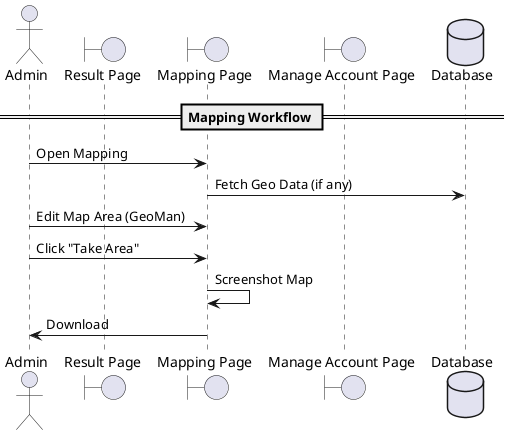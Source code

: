 @startuml
actor Admin

boundary "Result Page" as ResultPage
boundary "Mapping Page" as MappingPage
boundary "Manage Account Page" as AccountPage
database Database as Database

== Mapping Workflow ==
Admin -> MappingPage : Open Mapping
MappingPage -> Database : Fetch Geo Data (if any)
Admin -> MappingPage : Edit Map Area (GeoMan)
Admin -> MappingPage : Click "Take Area"
MappingPage -> MappingPage : Screenshot Map
MappingPage -> Admin : Download
